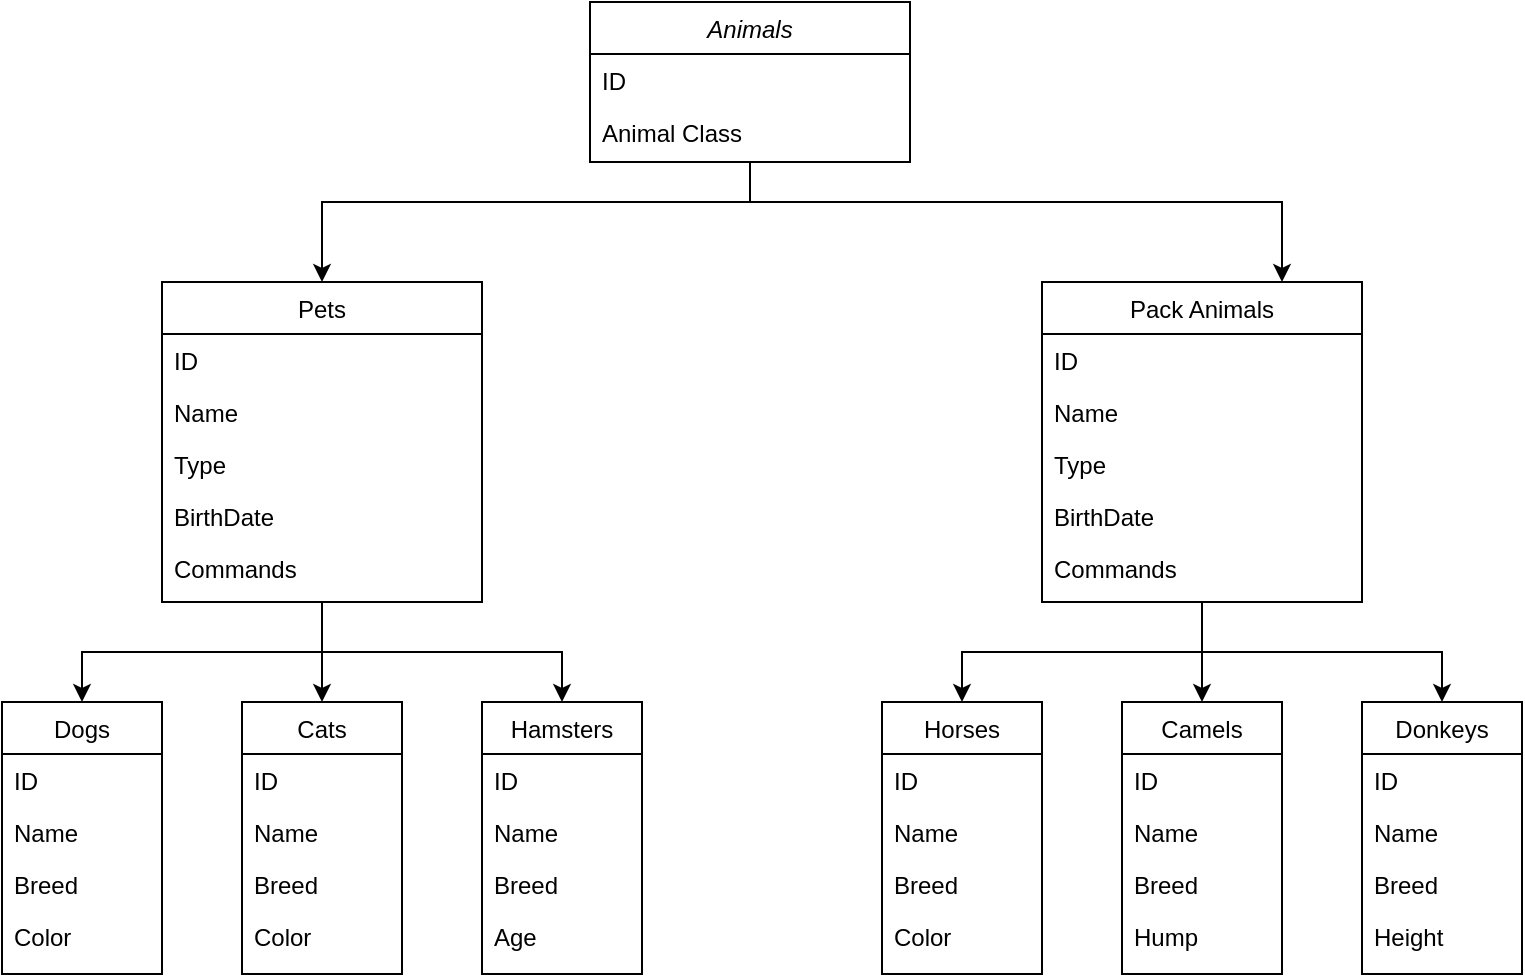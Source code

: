 <mxfile version="24.2.5" type="device">
  <diagram id="C5RBs43oDa-KdzZeNtuy" name="Page-1">
    <mxGraphModel dx="1050" dy="565" grid="1" gridSize="10" guides="1" tooltips="1" connect="1" arrows="1" fold="1" page="1" pageScale="1" pageWidth="827" pageHeight="1169" math="0" shadow="0">
      <root>
        <mxCell id="WIyWlLk6GJQsqaUBKTNV-0" />
        <mxCell id="WIyWlLk6GJQsqaUBKTNV-1" parent="WIyWlLk6GJQsqaUBKTNV-0" />
        <mxCell id="zkfFHV4jXpPFQw0GAbJ--0" value="Animals" style="swimlane;fontStyle=2;align=center;verticalAlign=top;childLayout=stackLayout;horizontal=1;startSize=26;horizontalStack=0;resizeParent=1;resizeLast=0;collapsible=1;marginBottom=0;rounded=0;shadow=0;strokeWidth=1;" parent="WIyWlLk6GJQsqaUBKTNV-1" vertex="1">
          <mxGeometry x="334" y="20" width="160" height="80" as="geometry">
            <mxRectangle x="230" y="140" width="160" height="26" as="alternateBounds" />
          </mxGeometry>
        </mxCell>
        <mxCell id="zkfFHV4jXpPFQw0GAbJ--1" value="ID" style="text;align=left;verticalAlign=top;spacingLeft=4;spacingRight=4;overflow=hidden;rotatable=0;points=[[0,0.5],[1,0.5]];portConstraint=eastwest;" parent="zkfFHV4jXpPFQw0GAbJ--0" vertex="1">
          <mxGeometry y="26" width="160" height="26" as="geometry" />
        </mxCell>
        <mxCell id="zkfFHV4jXpPFQw0GAbJ--2" value="Animal Class" style="text;align=left;verticalAlign=top;spacingLeft=4;spacingRight=4;overflow=hidden;rotatable=0;points=[[0,0.5],[1,0.5]];portConstraint=eastwest;rounded=0;shadow=0;html=0;" parent="zkfFHV4jXpPFQw0GAbJ--0" vertex="1">
          <mxGeometry y="52" width="160" height="28" as="geometry" />
        </mxCell>
        <mxCell id="HByWYkWlyS20eBXDvYvt-52" style="edgeStyle=orthogonalEdgeStyle;rounded=0;orthogonalLoop=1;jettySize=auto;html=1;entryX=0.5;entryY=0;entryDx=0;entryDy=0;" parent="WIyWlLk6GJQsqaUBKTNV-1" source="zkfFHV4jXpPFQw0GAbJ--17" target="HByWYkWlyS20eBXDvYvt-37" edge="1">
          <mxGeometry relative="1" as="geometry" />
        </mxCell>
        <mxCell id="HByWYkWlyS20eBXDvYvt-53" style="edgeStyle=orthogonalEdgeStyle;rounded=0;orthogonalLoop=1;jettySize=auto;html=1;entryX=0.5;entryY=0;entryDx=0;entryDy=0;" parent="WIyWlLk6GJQsqaUBKTNV-1" source="zkfFHV4jXpPFQw0GAbJ--17" target="HByWYkWlyS20eBXDvYvt-42" edge="1">
          <mxGeometry relative="1" as="geometry" />
        </mxCell>
        <mxCell id="HByWYkWlyS20eBXDvYvt-54" style="edgeStyle=orthogonalEdgeStyle;rounded=0;orthogonalLoop=1;jettySize=auto;html=1;entryX=0.5;entryY=0;entryDx=0;entryDy=0;" parent="WIyWlLk6GJQsqaUBKTNV-1" source="zkfFHV4jXpPFQw0GAbJ--17" target="EiRWlGJXdh5SdCYcBfo1-1" edge="1">
          <mxGeometry relative="1" as="geometry">
            <mxPoint x="780" y="340" as="targetPoint" />
          </mxGeometry>
        </mxCell>
        <mxCell id="zkfFHV4jXpPFQw0GAbJ--17" value="Pack Animals" style="swimlane;fontStyle=0;align=center;verticalAlign=top;childLayout=stackLayout;horizontal=1;startSize=26;horizontalStack=0;resizeParent=1;resizeLast=0;collapsible=1;marginBottom=0;rounded=0;shadow=0;strokeWidth=1;" parent="WIyWlLk6GJQsqaUBKTNV-1" vertex="1">
          <mxGeometry x="560" y="160" width="160" height="160" as="geometry">
            <mxRectangle x="550" y="140" width="160" height="26" as="alternateBounds" />
          </mxGeometry>
        </mxCell>
        <mxCell id="zkfFHV4jXpPFQw0GAbJ--18" value="ID" style="text;align=left;verticalAlign=top;spacingLeft=4;spacingRight=4;overflow=hidden;rotatable=0;points=[[0,0.5],[1,0.5]];portConstraint=eastwest;" parent="zkfFHV4jXpPFQw0GAbJ--17" vertex="1">
          <mxGeometry y="26" width="160" height="26" as="geometry" />
        </mxCell>
        <mxCell id="zkfFHV4jXpPFQw0GAbJ--19" value="Name" style="text;align=left;verticalAlign=top;spacingLeft=4;spacingRight=4;overflow=hidden;rotatable=0;points=[[0,0.5],[1,0.5]];portConstraint=eastwest;rounded=0;shadow=0;html=0;" parent="zkfFHV4jXpPFQw0GAbJ--17" vertex="1">
          <mxGeometry y="52" width="160" height="26" as="geometry" />
        </mxCell>
        <mxCell id="zkfFHV4jXpPFQw0GAbJ--20" value="Type" style="text;align=left;verticalAlign=top;spacingLeft=4;spacingRight=4;overflow=hidden;rotatable=0;points=[[0,0.5],[1,0.5]];portConstraint=eastwest;rounded=0;shadow=0;html=0;" parent="zkfFHV4jXpPFQw0GAbJ--17" vertex="1">
          <mxGeometry y="78" width="160" height="26" as="geometry" />
        </mxCell>
        <mxCell id="zkfFHV4jXpPFQw0GAbJ--21" value="BirthDate" style="text;align=left;verticalAlign=top;spacingLeft=4;spacingRight=4;overflow=hidden;rotatable=0;points=[[0,0.5],[1,0.5]];portConstraint=eastwest;rounded=0;shadow=0;html=0;" parent="zkfFHV4jXpPFQw0GAbJ--17" vertex="1">
          <mxGeometry y="104" width="160" height="26" as="geometry" />
        </mxCell>
        <mxCell id="zkfFHV4jXpPFQw0GAbJ--24" value="Commands" style="text;align=left;verticalAlign=top;spacingLeft=4;spacingRight=4;overflow=hidden;rotatable=0;points=[[0,0.5],[1,0.5]];portConstraint=eastwest;" parent="zkfFHV4jXpPFQw0GAbJ--17" vertex="1">
          <mxGeometry y="130" width="160" height="26" as="geometry" />
        </mxCell>
        <mxCell id="HByWYkWlyS20eBXDvYvt-30" style="edgeStyle=orthogonalEdgeStyle;rounded=0;orthogonalLoop=1;jettySize=auto;html=1;entryX=0.5;entryY=0;entryDx=0;entryDy=0;" parent="WIyWlLk6GJQsqaUBKTNV-1" source="HByWYkWlyS20eBXDvYvt-0" target="HByWYkWlyS20eBXDvYvt-7" edge="1">
          <mxGeometry relative="1" as="geometry" />
        </mxCell>
        <mxCell id="HByWYkWlyS20eBXDvYvt-31" style="edgeStyle=orthogonalEdgeStyle;rounded=0;orthogonalLoop=1;jettySize=auto;html=1;entryX=0.5;entryY=0;entryDx=0;entryDy=0;" parent="WIyWlLk6GJQsqaUBKTNV-1" source="HByWYkWlyS20eBXDvYvt-0" target="HByWYkWlyS20eBXDvYvt-17" edge="1">
          <mxGeometry relative="1" as="geometry" />
        </mxCell>
        <mxCell id="HByWYkWlyS20eBXDvYvt-36" style="edgeStyle=orthogonalEdgeStyle;rounded=0;orthogonalLoop=1;jettySize=auto;html=1;entryX=0.5;entryY=0;entryDx=0;entryDy=0;" parent="WIyWlLk6GJQsqaUBKTNV-1" source="HByWYkWlyS20eBXDvYvt-0" target="HByWYkWlyS20eBXDvYvt-22" edge="1">
          <mxGeometry relative="1" as="geometry" />
        </mxCell>
        <mxCell id="HByWYkWlyS20eBXDvYvt-0" value="Pets&#xa;" style="swimlane;fontStyle=0;align=center;verticalAlign=top;childLayout=stackLayout;horizontal=1;startSize=26;horizontalStack=0;resizeParent=1;resizeLast=0;collapsible=1;marginBottom=0;rounded=0;shadow=0;strokeWidth=1;" parent="WIyWlLk6GJQsqaUBKTNV-1" vertex="1">
          <mxGeometry x="120" y="160" width="160" height="160" as="geometry">
            <mxRectangle x="550" y="140" width="160" height="26" as="alternateBounds" />
          </mxGeometry>
        </mxCell>
        <mxCell id="HByWYkWlyS20eBXDvYvt-1" value="ID" style="text;align=left;verticalAlign=top;spacingLeft=4;spacingRight=4;overflow=hidden;rotatable=0;points=[[0,0.5],[1,0.5]];portConstraint=eastwest;" parent="HByWYkWlyS20eBXDvYvt-0" vertex="1">
          <mxGeometry y="26" width="160" height="26" as="geometry" />
        </mxCell>
        <mxCell id="HByWYkWlyS20eBXDvYvt-2" value="Name" style="text;align=left;verticalAlign=top;spacingLeft=4;spacingRight=4;overflow=hidden;rotatable=0;points=[[0,0.5],[1,0.5]];portConstraint=eastwest;rounded=0;shadow=0;html=0;" parent="HByWYkWlyS20eBXDvYvt-0" vertex="1">
          <mxGeometry y="52" width="160" height="26" as="geometry" />
        </mxCell>
        <mxCell id="HByWYkWlyS20eBXDvYvt-3" value="Type" style="text;align=left;verticalAlign=top;spacingLeft=4;spacingRight=4;overflow=hidden;rotatable=0;points=[[0,0.5],[1,0.5]];portConstraint=eastwest;rounded=0;shadow=0;html=0;" parent="HByWYkWlyS20eBXDvYvt-0" vertex="1">
          <mxGeometry y="78" width="160" height="26" as="geometry" />
        </mxCell>
        <mxCell id="HByWYkWlyS20eBXDvYvt-4" value="BirthDate" style="text;align=left;verticalAlign=top;spacingLeft=4;spacingRight=4;overflow=hidden;rotatable=0;points=[[0,0.5],[1,0.5]];portConstraint=eastwest;rounded=0;shadow=0;html=0;" parent="HByWYkWlyS20eBXDvYvt-0" vertex="1">
          <mxGeometry y="104" width="160" height="26" as="geometry" />
        </mxCell>
        <mxCell id="HByWYkWlyS20eBXDvYvt-5" value="Commands" style="text;align=left;verticalAlign=top;spacingLeft=4;spacingRight=4;overflow=hidden;rotatable=0;points=[[0,0.5],[1,0.5]];portConstraint=eastwest;" parent="HByWYkWlyS20eBXDvYvt-0" vertex="1">
          <mxGeometry y="130" width="160" height="26" as="geometry" />
        </mxCell>
        <mxCell id="HByWYkWlyS20eBXDvYvt-7" value="Dogs" style="swimlane;fontStyle=0;align=center;verticalAlign=top;childLayout=stackLayout;horizontal=1;startSize=26;horizontalStack=0;resizeParent=1;resizeLast=0;collapsible=1;marginBottom=0;rounded=0;shadow=0;strokeWidth=1;" parent="WIyWlLk6GJQsqaUBKTNV-1" vertex="1">
          <mxGeometry x="40" y="370" width="80" height="136" as="geometry">
            <mxRectangle x="40" y="370" width="160" height="26" as="alternateBounds" />
          </mxGeometry>
        </mxCell>
        <mxCell id="HByWYkWlyS20eBXDvYvt-8" value="ID" style="text;align=left;verticalAlign=top;spacingLeft=4;spacingRight=4;overflow=hidden;rotatable=0;points=[[0,0.5],[1,0.5]];portConstraint=eastwest;" parent="HByWYkWlyS20eBXDvYvt-7" vertex="1">
          <mxGeometry y="26" width="80" height="26" as="geometry" />
        </mxCell>
        <mxCell id="HByWYkWlyS20eBXDvYvt-9" value="Name" style="text;align=left;verticalAlign=top;spacingLeft=4;spacingRight=4;overflow=hidden;rotatable=0;points=[[0,0.5],[1,0.5]];portConstraint=eastwest;rounded=0;shadow=0;html=0;" parent="HByWYkWlyS20eBXDvYvt-7" vertex="1">
          <mxGeometry y="52" width="80" height="26" as="geometry" />
        </mxCell>
        <mxCell id="HByWYkWlyS20eBXDvYvt-15" value="Breed" style="text;align=left;verticalAlign=top;spacingLeft=4;spacingRight=4;overflow=hidden;rotatable=0;points=[[0,0.5],[1,0.5]];portConstraint=eastwest;rounded=0;shadow=0;html=0;" parent="HByWYkWlyS20eBXDvYvt-7" vertex="1">
          <mxGeometry y="78" width="80" height="26" as="geometry" />
        </mxCell>
        <mxCell id="HByWYkWlyS20eBXDvYvt-16" value="Color" style="text;align=left;verticalAlign=top;spacingLeft=4;spacingRight=4;overflow=hidden;rotatable=0;points=[[0,0.5],[1,0.5]];portConstraint=eastwest;rounded=0;shadow=0;html=0;" parent="HByWYkWlyS20eBXDvYvt-7" vertex="1">
          <mxGeometry y="104" width="80" height="26" as="geometry" />
        </mxCell>
        <mxCell id="HByWYkWlyS20eBXDvYvt-17" value="Cats" style="swimlane;fontStyle=0;align=center;verticalAlign=top;childLayout=stackLayout;horizontal=1;startSize=26;horizontalStack=0;resizeParent=1;resizeLast=0;collapsible=1;marginBottom=0;rounded=0;shadow=0;strokeWidth=1;" parent="WIyWlLk6GJQsqaUBKTNV-1" vertex="1">
          <mxGeometry x="160" y="370" width="80" height="136" as="geometry">
            <mxRectangle x="40" y="370" width="160" height="26" as="alternateBounds" />
          </mxGeometry>
        </mxCell>
        <mxCell id="HByWYkWlyS20eBXDvYvt-18" value="ID" style="text;align=left;verticalAlign=top;spacingLeft=4;spacingRight=4;overflow=hidden;rotatable=0;points=[[0,0.5],[1,0.5]];portConstraint=eastwest;" parent="HByWYkWlyS20eBXDvYvt-17" vertex="1">
          <mxGeometry y="26" width="80" height="26" as="geometry" />
        </mxCell>
        <mxCell id="HByWYkWlyS20eBXDvYvt-19" value="Name" style="text;align=left;verticalAlign=top;spacingLeft=4;spacingRight=4;overflow=hidden;rotatable=0;points=[[0,0.5],[1,0.5]];portConstraint=eastwest;rounded=0;shadow=0;html=0;" parent="HByWYkWlyS20eBXDvYvt-17" vertex="1">
          <mxGeometry y="52" width="80" height="26" as="geometry" />
        </mxCell>
        <mxCell id="HByWYkWlyS20eBXDvYvt-20" value="Breed" style="text;align=left;verticalAlign=top;spacingLeft=4;spacingRight=4;overflow=hidden;rotatable=0;points=[[0,0.5],[1,0.5]];portConstraint=eastwest;rounded=0;shadow=0;html=0;" parent="HByWYkWlyS20eBXDvYvt-17" vertex="1">
          <mxGeometry y="78" width="80" height="26" as="geometry" />
        </mxCell>
        <mxCell id="HByWYkWlyS20eBXDvYvt-21" value="Color" style="text;align=left;verticalAlign=top;spacingLeft=4;spacingRight=4;overflow=hidden;rotatable=0;points=[[0,0.5],[1,0.5]];portConstraint=eastwest;rounded=0;shadow=0;html=0;" parent="HByWYkWlyS20eBXDvYvt-17" vertex="1">
          <mxGeometry y="104" width="80" height="26" as="geometry" />
        </mxCell>
        <mxCell id="HByWYkWlyS20eBXDvYvt-22" value="Hamsters" style="swimlane;fontStyle=0;align=center;verticalAlign=top;childLayout=stackLayout;horizontal=1;startSize=26;horizontalStack=0;resizeParent=1;resizeLast=0;collapsible=1;marginBottom=0;rounded=0;shadow=0;strokeWidth=1;" parent="WIyWlLk6GJQsqaUBKTNV-1" vertex="1">
          <mxGeometry x="280" y="370" width="80" height="136" as="geometry">
            <mxRectangle x="40" y="370" width="160" height="26" as="alternateBounds" />
          </mxGeometry>
        </mxCell>
        <mxCell id="HByWYkWlyS20eBXDvYvt-23" value="ID" style="text;align=left;verticalAlign=top;spacingLeft=4;spacingRight=4;overflow=hidden;rotatable=0;points=[[0,0.5],[1,0.5]];portConstraint=eastwest;" parent="HByWYkWlyS20eBXDvYvt-22" vertex="1">
          <mxGeometry y="26" width="80" height="26" as="geometry" />
        </mxCell>
        <mxCell id="HByWYkWlyS20eBXDvYvt-24" value="Name" style="text;align=left;verticalAlign=top;spacingLeft=4;spacingRight=4;overflow=hidden;rotatable=0;points=[[0,0.5],[1,0.5]];portConstraint=eastwest;rounded=0;shadow=0;html=0;" parent="HByWYkWlyS20eBXDvYvt-22" vertex="1">
          <mxGeometry y="52" width="80" height="26" as="geometry" />
        </mxCell>
        <mxCell id="HByWYkWlyS20eBXDvYvt-25" value="Breed" style="text;align=left;verticalAlign=top;spacingLeft=4;spacingRight=4;overflow=hidden;rotatable=0;points=[[0,0.5],[1,0.5]];portConstraint=eastwest;rounded=0;shadow=0;html=0;" parent="HByWYkWlyS20eBXDvYvt-22" vertex="1">
          <mxGeometry y="78" width="80" height="26" as="geometry" />
        </mxCell>
        <mxCell id="HByWYkWlyS20eBXDvYvt-26" value="Age" style="text;align=left;verticalAlign=top;spacingLeft=4;spacingRight=4;overflow=hidden;rotatable=0;points=[[0,0.5],[1,0.5]];portConstraint=eastwest;rounded=0;shadow=0;html=0;" parent="HByWYkWlyS20eBXDvYvt-22" vertex="1">
          <mxGeometry y="104" width="80" height="26" as="geometry" />
        </mxCell>
        <mxCell id="HByWYkWlyS20eBXDvYvt-32" style="edgeStyle=orthogonalEdgeStyle;rounded=0;orthogonalLoop=1;jettySize=auto;html=1;entryX=0.5;entryY=0;entryDx=0;entryDy=0;" parent="WIyWlLk6GJQsqaUBKTNV-1" source="zkfFHV4jXpPFQw0GAbJ--2" target="HByWYkWlyS20eBXDvYvt-0" edge="1">
          <mxGeometry relative="1" as="geometry">
            <Array as="points">
              <mxPoint x="414" y="120" />
              <mxPoint x="200" y="120" />
            </Array>
          </mxGeometry>
        </mxCell>
        <mxCell id="HByWYkWlyS20eBXDvYvt-33" style="edgeStyle=orthogonalEdgeStyle;rounded=0;orthogonalLoop=1;jettySize=auto;html=1;" parent="WIyWlLk6GJQsqaUBKTNV-1" source="zkfFHV4jXpPFQw0GAbJ--2" target="zkfFHV4jXpPFQw0GAbJ--17" edge="1">
          <mxGeometry relative="1" as="geometry">
            <Array as="points">
              <mxPoint x="414" y="120" />
              <mxPoint x="680" y="120" />
            </Array>
          </mxGeometry>
        </mxCell>
        <mxCell id="HByWYkWlyS20eBXDvYvt-37" value="Horses" style="swimlane;fontStyle=0;align=center;verticalAlign=top;childLayout=stackLayout;horizontal=1;startSize=26;horizontalStack=0;resizeParent=1;resizeLast=0;collapsible=1;marginBottom=0;rounded=0;shadow=0;strokeWidth=1;" parent="WIyWlLk6GJQsqaUBKTNV-1" vertex="1">
          <mxGeometry x="480" y="370" width="80" height="136" as="geometry">
            <mxRectangle x="40" y="370" width="160" height="26" as="alternateBounds" />
          </mxGeometry>
        </mxCell>
        <mxCell id="HByWYkWlyS20eBXDvYvt-38" value="ID" style="text;align=left;verticalAlign=top;spacingLeft=4;spacingRight=4;overflow=hidden;rotatable=0;points=[[0,0.5],[1,0.5]];portConstraint=eastwest;" parent="HByWYkWlyS20eBXDvYvt-37" vertex="1">
          <mxGeometry y="26" width="80" height="26" as="geometry" />
        </mxCell>
        <mxCell id="HByWYkWlyS20eBXDvYvt-39" value="Name" style="text;align=left;verticalAlign=top;spacingLeft=4;spacingRight=4;overflow=hidden;rotatable=0;points=[[0,0.5],[1,0.5]];portConstraint=eastwest;rounded=0;shadow=0;html=0;" parent="HByWYkWlyS20eBXDvYvt-37" vertex="1">
          <mxGeometry y="52" width="80" height="26" as="geometry" />
        </mxCell>
        <mxCell id="HByWYkWlyS20eBXDvYvt-40" value="Breed" style="text;align=left;verticalAlign=top;spacingLeft=4;spacingRight=4;overflow=hidden;rotatable=0;points=[[0,0.5],[1,0.5]];portConstraint=eastwest;rounded=0;shadow=0;html=0;" parent="HByWYkWlyS20eBXDvYvt-37" vertex="1">
          <mxGeometry y="78" width="80" height="26" as="geometry" />
        </mxCell>
        <mxCell id="HByWYkWlyS20eBXDvYvt-41" value="Color" style="text;align=left;verticalAlign=top;spacingLeft=4;spacingRight=4;overflow=hidden;rotatable=0;points=[[0,0.5],[1,0.5]];portConstraint=eastwest;rounded=0;shadow=0;html=0;" parent="HByWYkWlyS20eBXDvYvt-37" vertex="1">
          <mxGeometry y="104" width="80" height="26" as="geometry" />
        </mxCell>
        <mxCell id="HByWYkWlyS20eBXDvYvt-42" value="Camels" style="swimlane;fontStyle=0;align=center;verticalAlign=top;childLayout=stackLayout;horizontal=1;startSize=26;horizontalStack=0;resizeParent=1;resizeLast=0;collapsible=1;marginBottom=0;rounded=0;shadow=0;strokeWidth=1;" parent="WIyWlLk6GJQsqaUBKTNV-1" vertex="1">
          <mxGeometry x="600" y="370" width="80" height="136" as="geometry">
            <mxRectangle x="40" y="370" width="160" height="26" as="alternateBounds" />
          </mxGeometry>
        </mxCell>
        <mxCell id="HByWYkWlyS20eBXDvYvt-43" value="ID" style="text;align=left;verticalAlign=top;spacingLeft=4;spacingRight=4;overflow=hidden;rotatable=0;points=[[0,0.5],[1,0.5]];portConstraint=eastwest;" parent="HByWYkWlyS20eBXDvYvt-42" vertex="1">
          <mxGeometry y="26" width="80" height="26" as="geometry" />
        </mxCell>
        <mxCell id="HByWYkWlyS20eBXDvYvt-44" value="Name" style="text;align=left;verticalAlign=top;spacingLeft=4;spacingRight=4;overflow=hidden;rotatable=0;points=[[0,0.5],[1,0.5]];portConstraint=eastwest;rounded=0;shadow=0;html=0;" parent="HByWYkWlyS20eBXDvYvt-42" vertex="1">
          <mxGeometry y="52" width="80" height="26" as="geometry" />
        </mxCell>
        <mxCell id="HByWYkWlyS20eBXDvYvt-45" value="Breed" style="text;align=left;verticalAlign=top;spacingLeft=4;spacingRight=4;overflow=hidden;rotatable=0;points=[[0,0.5],[1,0.5]];portConstraint=eastwest;rounded=0;shadow=0;html=0;" parent="HByWYkWlyS20eBXDvYvt-42" vertex="1">
          <mxGeometry y="78" width="80" height="26" as="geometry" />
        </mxCell>
        <mxCell id="HByWYkWlyS20eBXDvYvt-46" value="Hump" style="text;align=left;verticalAlign=top;spacingLeft=4;spacingRight=4;overflow=hidden;rotatable=0;points=[[0,0.5],[1,0.5]];portConstraint=eastwest;rounded=0;shadow=0;html=0;" parent="HByWYkWlyS20eBXDvYvt-42" vertex="1">
          <mxGeometry y="104" width="80" height="26" as="geometry" />
        </mxCell>
        <mxCell id="EiRWlGJXdh5SdCYcBfo1-1" value="Donkeys" style="swimlane;fontStyle=0;align=center;verticalAlign=top;childLayout=stackLayout;horizontal=1;startSize=26;horizontalStack=0;resizeParent=1;resizeLast=0;collapsible=1;marginBottom=0;rounded=0;shadow=0;strokeWidth=1;" vertex="1" parent="WIyWlLk6GJQsqaUBKTNV-1">
          <mxGeometry x="720" y="370" width="80" height="136" as="geometry">
            <mxRectangle x="40" y="370" width="160" height="26" as="alternateBounds" />
          </mxGeometry>
        </mxCell>
        <mxCell id="EiRWlGJXdh5SdCYcBfo1-2" value="ID" style="text;align=left;verticalAlign=top;spacingLeft=4;spacingRight=4;overflow=hidden;rotatable=0;points=[[0,0.5],[1,0.5]];portConstraint=eastwest;" vertex="1" parent="EiRWlGJXdh5SdCYcBfo1-1">
          <mxGeometry y="26" width="80" height="26" as="geometry" />
        </mxCell>
        <mxCell id="EiRWlGJXdh5SdCYcBfo1-3" value="Name" style="text;align=left;verticalAlign=top;spacingLeft=4;spacingRight=4;overflow=hidden;rotatable=0;points=[[0,0.5],[1,0.5]];portConstraint=eastwest;rounded=0;shadow=0;html=0;" vertex="1" parent="EiRWlGJXdh5SdCYcBfo1-1">
          <mxGeometry y="52" width="80" height="26" as="geometry" />
        </mxCell>
        <mxCell id="EiRWlGJXdh5SdCYcBfo1-4" value="Breed" style="text;align=left;verticalAlign=top;spacingLeft=4;spacingRight=4;overflow=hidden;rotatable=0;points=[[0,0.5],[1,0.5]];portConstraint=eastwest;rounded=0;shadow=0;html=0;" vertex="1" parent="EiRWlGJXdh5SdCYcBfo1-1">
          <mxGeometry y="78" width="80" height="26" as="geometry" />
        </mxCell>
        <mxCell id="EiRWlGJXdh5SdCYcBfo1-5" value="Height" style="text;align=left;verticalAlign=top;spacingLeft=4;spacingRight=4;overflow=hidden;rotatable=0;points=[[0,0.5],[1,0.5]];portConstraint=eastwest;rounded=0;shadow=0;html=0;" vertex="1" parent="EiRWlGJXdh5SdCYcBfo1-1">
          <mxGeometry y="104" width="80" height="26" as="geometry" />
        </mxCell>
      </root>
    </mxGraphModel>
  </diagram>
</mxfile>
